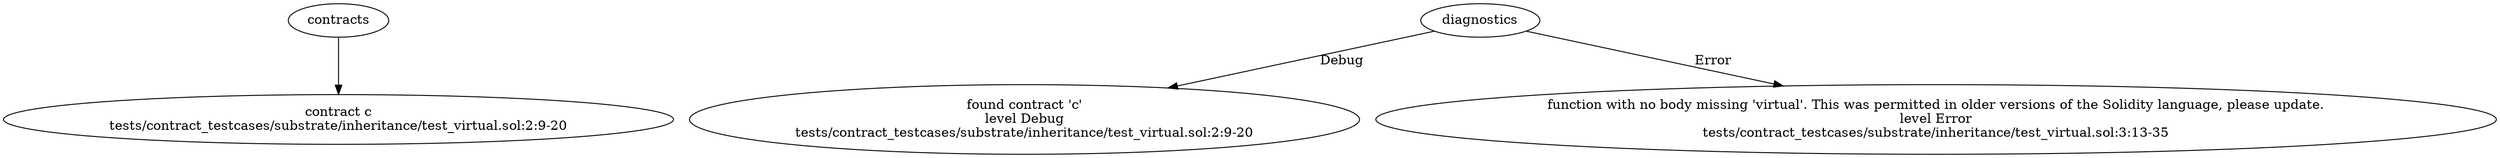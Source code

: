 strict digraph "tests/contract_testcases/substrate/inheritance/test_virtual.sol" {
	contract [label="contract c\ntests/contract_testcases/substrate/inheritance/test_virtual.sol:2:9-20"]
	diagnostic [label="found contract 'c'\nlevel Debug\ntests/contract_testcases/substrate/inheritance/test_virtual.sol:2:9-20"]
	diagnostic_5 [label="function with no body missing 'virtual'. This was permitted in older versions of the Solidity language, please update.\nlevel Error\ntests/contract_testcases/substrate/inheritance/test_virtual.sol:3:13-35"]
	contracts -> contract
	diagnostics -> diagnostic [label="Debug"]
	diagnostics -> diagnostic_5 [label="Error"]
}
